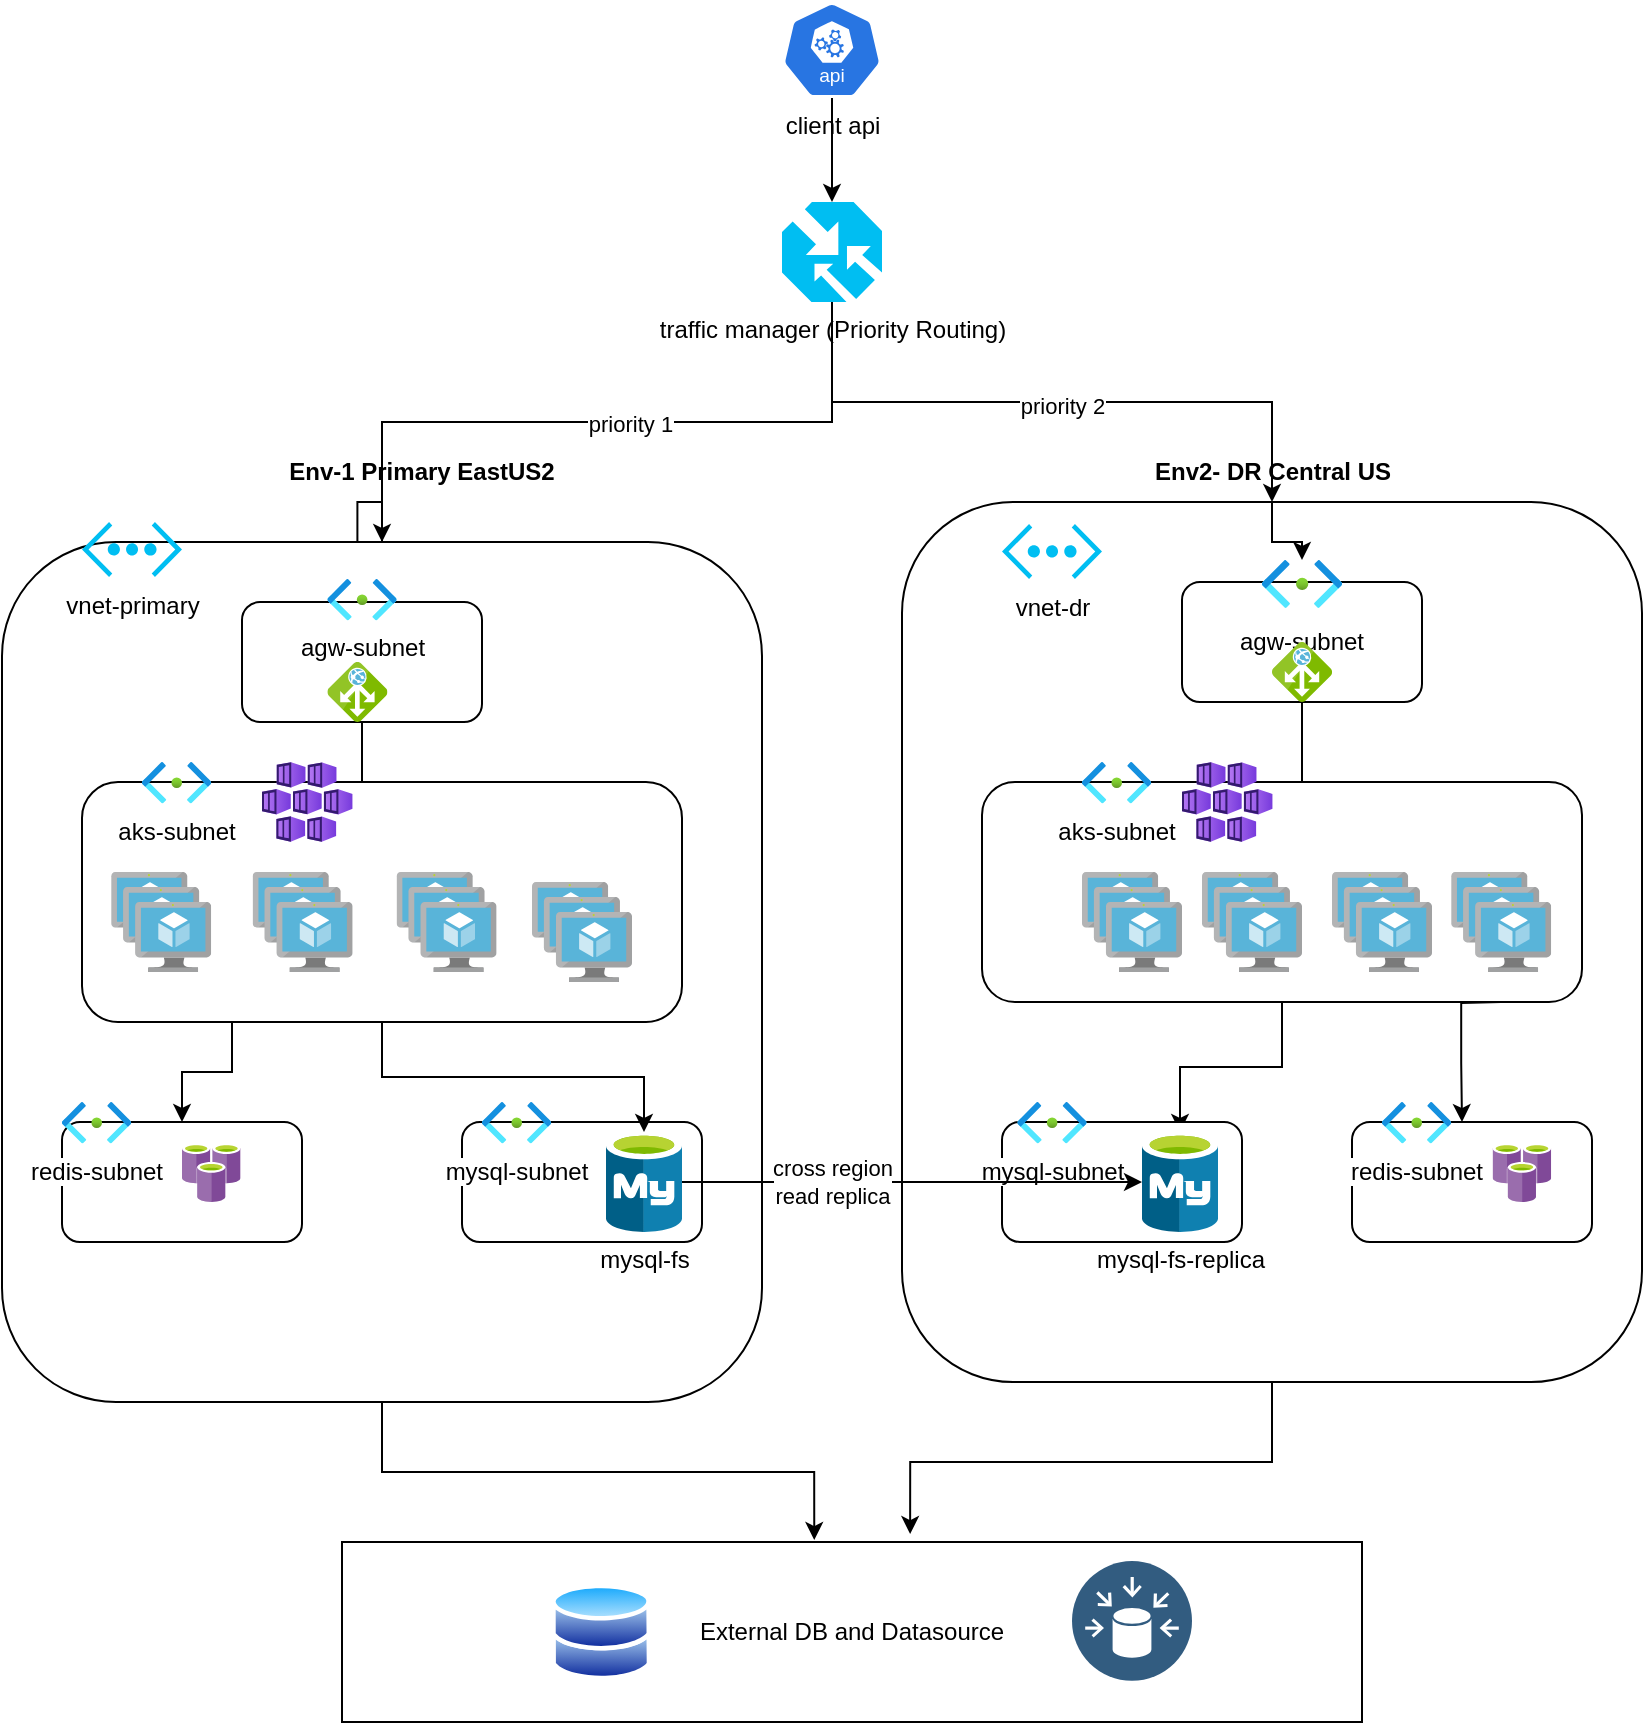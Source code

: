 <mxfile version="26.0.9">
  <diagram name="Page-1" id="Sg_hZRJLPUr5eI2K1Xg5">
    <mxGraphModel dx="1354" dy="799" grid="1" gridSize="10" guides="1" tooltips="1" connect="1" arrows="1" fold="1" page="1" pageScale="1" pageWidth="850" pageHeight="1100" math="0" shadow="0">
      <root>
        <mxCell id="0" />
        <mxCell id="1" parent="0" />
        <mxCell id="7HKfpn0sQZz-MwSm2kJX-3" value="" style="edgeStyle=orthogonalEdgeStyle;rounded=0;orthogonalLoop=1;jettySize=auto;html=1;" edge="1" parent="1" source="7HKfpn0sQZz-MwSm2kJX-1" target="7HKfpn0sQZz-MwSm2kJX-2">
          <mxGeometry relative="1" as="geometry" />
        </mxCell>
        <mxCell id="7HKfpn0sQZz-MwSm2kJX-1" value="client api" style="aspect=fixed;sketch=0;html=1;dashed=0;whitespace=wrap;verticalLabelPosition=bottom;verticalAlign=top;fillColor=#2875E2;strokeColor=#ffffff;points=[[0.005,0.63,0],[0.1,0.2,0],[0.9,0.2,0],[0.5,0,0],[0.995,0.63,0],[0.72,0.99,0],[0.5,1,0],[0.28,0.99,0]];shape=mxgraph.kubernetes.icon2;kubernetesLabel=1;prIcon=api" vertex="1" parent="1">
          <mxGeometry x="410" y="30" width="50" height="48" as="geometry" />
        </mxCell>
        <mxCell id="7HKfpn0sQZz-MwSm2kJX-17" style="edgeStyle=orthogonalEdgeStyle;rounded=0;orthogonalLoop=1;jettySize=auto;html=1;exitX=0.5;exitY=1;exitDx=0;exitDy=0;exitPerimeter=0;entryX=0.5;entryY=0;entryDx=0;entryDy=0;" edge="1" parent="1" source="7HKfpn0sQZz-MwSm2kJX-2" target="7HKfpn0sQZz-MwSm2kJX-6">
          <mxGeometry relative="1" as="geometry">
            <Array as="points">
              <mxPoint x="435" y="240" />
              <mxPoint x="210" y="240" />
            </Array>
          </mxGeometry>
        </mxCell>
        <mxCell id="7HKfpn0sQZz-MwSm2kJX-18" value="priority 1" style="edgeLabel;html=1;align=center;verticalAlign=middle;resizable=0;points=[];" vertex="1" connectable="0" parent="7HKfpn0sQZz-MwSm2kJX-17">
          <mxGeometry x="-0.067" y="1" relative="1" as="geometry">
            <mxPoint as="offset" />
          </mxGeometry>
        </mxCell>
        <mxCell id="7HKfpn0sQZz-MwSm2kJX-19" style="edgeStyle=orthogonalEdgeStyle;rounded=0;orthogonalLoop=1;jettySize=auto;html=1;exitX=0.5;exitY=1;exitDx=0;exitDy=0;exitPerimeter=0;entryX=0.5;entryY=0;entryDx=0;entryDy=0;" edge="1" parent="1" source="7HKfpn0sQZz-MwSm2kJX-2" target="7HKfpn0sQZz-MwSm2kJX-7">
          <mxGeometry relative="1" as="geometry" />
        </mxCell>
        <mxCell id="7HKfpn0sQZz-MwSm2kJX-20" value="priority 2" style="edgeLabel;html=1;align=center;verticalAlign=middle;resizable=0;points=[];" vertex="1" connectable="0" parent="7HKfpn0sQZz-MwSm2kJX-19">
          <mxGeometry x="0.029" y="-2" relative="1" as="geometry">
            <mxPoint as="offset" />
          </mxGeometry>
        </mxCell>
        <mxCell id="7HKfpn0sQZz-MwSm2kJX-2" value="traffic manager (Priority Routing)&lt;div&gt;&lt;br&gt;&lt;/div&gt;" style="verticalLabelPosition=bottom;html=1;verticalAlign=top;align=center;strokeColor=none;fillColor=#00BEF2;shape=mxgraph.azure.traffic_manager;pointerEvents=1;" vertex="1" parent="1">
          <mxGeometry x="410" y="130" width="50" height="50" as="geometry" />
        </mxCell>
        <mxCell id="7HKfpn0sQZz-MwSm2kJX-64" style="edgeStyle=orthogonalEdgeStyle;rounded=0;orthogonalLoop=1;jettySize=auto;html=1;exitX=0.5;exitY=0;exitDx=0;exitDy=0;" edge="1" parent="1" source="7HKfpn0sQZz-MwSm2kJX-6" target="7HKfpn0sQZz-MwSm2kJX-31">
          <mxGeometry relative="1" as="geometry" />
        </mxCell>
        <mxCell id="7HKfpn0sQZz-MwSm2kJX-6" value="" style="rounded=1;whiteSpace=wrap;html=1;" vertex="1" parent="1">
          <mxGeometry x="20" y="300" width="380" height="430" as="geometry" />
        </mxCell>
        <mxCell id="7HKfpn0sQZz-MwSm2kJX-7" value="" style="rounded=1;whiteSpace=wrap;html=1;" vertex="1" parent="1">
          <mxGeometry x="470" y="280" width="370" height="440" as="geometry" />
        </mxCell>
        <mxCell id="7HKfpn0sQZz-MwSm2kJX-8" value="vnet-primary" style="verticalLabelPosition=bottom;html=1;verticalAlign=top;align=center;strokeColor=none;fillColor=#00BEF2;shape=mxgraph.azure.virtual_network;pointerEvents=1;" vertex="1" parent="1">
          <mxGeometry x="60" y="290" width="50" height="27.5" as="geometry" />
        </mxCell>
        <mxCell id="7HKfpn0sQZz-MwSm2kJX-9" value="vnet-dr" style="verticalLabelPosition=bottom;html=1;verticalAlign=top;align=center;strokeColor=none;fillColor=#00BEF2;shape=mxgraph.azure.virtual_network;pointerEvents=1;" vertex="1" parent="1">
          <mxGeometry x="520" y="291" width="50" height="27.5" as="geometry" />
        </mxCell>
        <mxCell id="7HKfpn0sQZz-MwSm2kJX-15" value="&lt;b&gt;Env-1 Primary EastUS2&lt;/b&gt;" style="text;html=1;align=center;verticalAlign=middle;whiteSpace=wrap;rounded=0;" vertex="1" parent="1">
          <mxGeometry x="150" y="240" width="160" height="50" as="geometry" />
        </mxCell>
        <mxCell id="7HKfpn0sQZz-MwSm2kJX-68" style="edgeStyle=orthogonalEdgeStyle;rounded=0;orthogonalLoop=1;jettySize=auto;html=1;" edge="1" parent="1" source="7HKfpn0sQZz-MwSm2kJX-16" target="7HKfpn0sQZz-MwSm2kJX-28">
          <mxGeometry relative="1" as="geometry">
            <Array as="points">
              <mxPoint x="655" y="300" />
              <mxPoint x="670" y="300" />
            </Array>
          </mxGeometry>
        </mxCell>
        <mxCell id="7HKfpn0sQZz-MwSm2kJX-16" value="&lt;b&gt;Env2- DR Central US&lt;/b&gt;" style="text;html=1;align=center;verticalAlign=middle;resizable=0;points=[];autosize=1;strokeColor=none;fillColor=none;" vertex="1" parent="1">
          <mxGeometry x="585" y="250" width="140" height="30" as="geometry" />
        </mxCell>
        <mxCell id="7HKfpn0sQZz-MwSm2kJX-65" value="" style="edgeStyle=orthogonalEdgeStyle;rounded=0;orthogonalLoop=1;jettySize=auto;html=1;" edge="1" parent="1" source="7HKfpn0sQZz-MwSm2kJX-23" target="7HKfpn0sQZz-MwSm2kJX-56">
          <mxGeometry relative="1" as="geometry" />
        </mxCell>
        <mxCell id="7HKfpn0sQZz-MwSm2kJX-23" value="" style="rounded=1;whiteSpace=wrap;html=1;" vertex="1" parent="1">
          <mxGeometry x="140" y="330" width="120" height="60" as="geometry" />
        </mxCell>
        <mxCell id="7HKfpn0sQZz-MwSm2kJX-26" value="agw-subnet" style="image;aspect=fixed;html=1;points=[];align=center;fontSize=12;image=img/lib/azure2/networking/Subnet.svg;" vertex="1" parent="1">
          <mxGeometry x="182.7" y="318.5" width="34.6" height="20.72" as="geometry" />
        </mxCell>
        <mxCell id="7HKfpn0sQZz-MwSm2kJX-69" value="" style="edgeStyle=orthogonalEdgeStyle;rounded=0;orthogonalLoop=1;jettySize=auto;html=1;" edge="1" parent="1" source="7HKfpn0sQZz-MwSm2kJX-27" target="7HKfpn0sQZz-MwSm2kJX-59">
          <mxGeometry relative="1" as="geometry" />
        </mxCell>
        <mxCell id="7HKfpn0sQZz-MwSm2kJX-27" value="agw-subnet" style="rounded=1;whiteSpace=wrap;html=1;" vertex="1" parent="1">
          <mxGeometry x="610" y="320" width="120" height="60" as="geometry" />
        </mxCell>
        <mxCell id="7HKfpn0sQZz-MwSm2kJX-28" value="" style="image;aspect=fixed;html=1;points=[];align=center;fontSize=12;image=img/lib/azure2/networking/Subnet.svg;" vertex="1" parent="1">
          <mxGeometry x="650" y="309" width="40" height="23.95" as="geometry" />
        </mxCell>
        <mxCell id="7HKfpn0sQZz-MwSm2kJX-31" value="" style="image;sketch=0;aspect=fixed;html=1;points=[];align=center;fontSize=12;image=img/lib/mscae/Application_Gateway.svg;" vertex="1" parent="1">
          <mxGeometry x="182.7" y="360" width="30" height="30" as="geometry" />
        </mxCell>
        <mxCell id="7HKfpn0sQZz-MwSm2kJX-32" value="" style="image;sketch=0;aspect=fixed;html=1;points=[];align=center;fontSize=12;image=img/lib/mscae/Application_Gateway.svg;" vertex="1" parent="1">
          <mxGeometry x="655" y="350" width="30" height="30" as="geometry" />
        </mxCell>
        <mxCell id="7HKfpn0sQZz-MwSm2kJX-67" style="edgeStyle=orthogonalEdgeStyle;rounded=0;orthogonalLoop=1;jettySize=auto;html=1;exitX=0.25;exitY=1;exitDx=0;exitDy=0;entryX=0.5;entryY=0;entryDx=0;entryDy=0;" edge="1" parent="1" source="7HKfpn0sQZz-MwSm2kJX-33" target="7HKfpn0sQZz-MwSm2kJX-39">
          <mxGeometry relative="1" as="geometry" />
        </mxCell>
        <mxCell id="7HKfpn0sQZz-MwSm2kJX-33" value="" style="rounded=1;whiteSpace=wrap;html=1;" vertex="1" parent="1">
          <mxGeometry x="60" y="420" width="300" height="120" as="geometry" />
        </mxCell>
        <mxCell id="7HKfpn0sQZz-MwSm2kJX-70" style="edgeStyle=orthogonalEdgeStyle;rounded=0;orthogonalLoop=1;jettySize=auto;html=1;exitX=0.5;exitY=1;exitDx=0;exitDy=0;" edge="1" parent="1" source="7HKfpn0sQZz-MwSm2kJX-34" target="7HKfpn0sQZz-MwSm2kJX-46">
          <mxGeometry relative="1" as="geometry" />
        </mxCell>
        <mxCell id="7HKfpn0sQZz-MwSm2kJX-34" value="" style="rounded=1;whiteSpace=wrap;html=1;" vertex="1" parent="1">
          <mxGeometry x="510" y="420" width="300" height="110" as="geometry" />
        </mxCell>
        <mxCell id="7HKfpn0sQZz-MwSm2kJX-35" value="aks-subnet" style="image;aspect=fixed;html=1;points=[];align=center;fontSize=12;image=img/lib/azure2/networking/Subnet.svg;" vertex="1" parent="1">
          <mxGeometry x="90.0" y="410" width="34.6" height="20.72" as="geometry" />
        </mxCell>
        <mxCell id="7HKfpn0sQZz-MwSm2kJX-36" value="aks-subnet" style="image;aspect=fixed;html=1;points=[];align=center;fontSize=12;image=img/lib/azure2/networking/Subnet.svg;" vertex="1" parent="1">
          <mxGeometry x="560" y="410" width="34.6" height="20.72" as="geometry" />
        </mxCell>
        <mxCell id="7HKfpn0sQZz-MwSm2kJX-37" value="" style="rounded=1;whiteSpace=wrap;html=1;" vertex="1" parent="1">
          <mxGeometry x="250" y="590" width="120" height="60" as="geometry" />
        </mxCell>
        <mxCell id="7HKfpn0sQZz-MwSm2kJX-38" value="" style="rounded=1;whiteSpace=wrap;html=1;" vertex="1" parent="1">
          <mxGeometry x="520" y="590" width="120" height="60" as="geometry" />
        </mxCell>
        <mxCell id="7HKfpn0sQZz-MwSm2kJX-39" value="" style="rounded=1;whiteSpace=wrap;html=1;" vertex="1" parent="1">
          <mxGeometry x="50" y="590" width="120" height="60" as="geometry" />
        </mxCell>
        <mxCell id="7HKfpn0sQZz-MwSm2kJX-40" value="" style="rounded=1;whiteSpace=wrap;html=1;" vertex="1" parent="1">
          <mxGeometry x="695" y="590" width="120" height="60" as="geometry" />
        </mxCell>
        <mxCell id="7HKfpn0sQZz-MwSm2kJX-41" value="redis-subnet" style="image;aspect=fixed;html=1;points=[];align=center;fontSize=12;image=img/lib/azure2/networking/Subnet.svg;" vertex="1" parent="1">
          <mxGeometry x="50.0" y="580" width="34.6" height="20.72" as="geometry" />
        </mxCell>
        <mxCell id="7HKfpn0sQZz-MwSm2kJX-42" value="mysql-subnet" style="image;aspect=fixed;html=1;points=[];align=center;fontSize=12;image=img/lib/azure2/networking/Subnet.svg;" vertex="1" parent="1">
          <mxGeometry x="260" y="580" width="34.6" height="20.72" as="geometry" />
        </mxCell>
        <mxCell id="7HKfpn0sQZz-MwSm2kJX-43" value="mysql-subnet" style="image;aspect=fixed;html=1;points=[];align=center;fontSize=12;image=img/lib/azure2/networking/Subnet.svg;" vertex="1" parent="1">
          <mxGeometry x="527.7" y="580" width="34.6" height="20.72" as="geometry" />
        </mxCell>
        <mxCell id="7HKfpn0sQZz-MwSm2kJX-44" value="redis-subnet" style="image;aspect=fixed;html=1;points=[];align=center;fontSize=12;image=img/lib/azure2/networking/Subnet.svg;" vertex="1" parent="1">
          <mxGeometry x="710" y="580" width="34.6" height="20.72" as="geometry" />
        </mxCell>
        <mxCell id="7HKfpn0sQZz-MwSm2kJX-45" value="mysql-fs" style="image;sketch=0;aspect=fixed;html=1;points=[];align=center;fontSize=12;image=img/lib/mscae/Azure_Database_for_MySQL_servers.svg;" vertex="1" parent="1">
          <mxGeometry x="322" y="595" width="38" height="50" as="geometry" />
        </mxCell>
        <mxCell id="7HKfpn0sQZz-MwSm2kJX-46" value="mysql-fs-replica" style="image;sketch=0;aspect=fixed;html=1;points=[];align=center;fontSize=12;image=img/lib/mscae/Azure_Database_for_MySQL_servers.svg;" vertex="1" parent="1">
          <mxGeometry x="590" y="595" width="38" height="50" as="geometry" />
        </mxCell>
        <mxCell id="7HKfpn0sQZz-MwSm2kJX-48" style="edgeStyle=orthogonalEdgeStyle;rounded=0;orthogonalLoop=1;jettySize=auto;html=1;entryX=0;entryY=0.5;entryDx=0;entryDy=0;entryPerimeter=0;" edge="1" parent="1" source="7HKfpn0sQZz-MwSm2kJX-45" target="7HKfpn0sQZz-MwSm2kJX-46">
          <mxGeometry relative="1" as="geometry" />
        </mxCell>
        <mxCell id="7HKfpn0sQZz-MwSm2kJX-49" value="cross region&lt;div&gt;read replica&lt;/div&gt;" style="edgeLabel;html=1;align=center;verticalAlign=middle;resizable=0;points=[];" vertex="1" connectable="0" parent="7HKfpn0sQZz-MwSm2kJX-48">
          <mxGeometry x="-0.313" y="1" relative="1" as="geometry">
            <mxPoint x="-4" y="1" as="offset" />
          </mxGeometry>
        </mxCell>
        <mxCell id="7HKfpn0sQZz-MwSm2kJX-50" value="" style="image;aspect=fixed;html=1;points=[];align=center;fontSize=12;image=img/lib/azure2/compute/Kubernetes_Services.svg;" vertex="1" parent="1">
          <mxGeometry x="150" y="410" width="45.33" height="40" as="geometry" />
        </mxCell>
        <mxCell id="7HKfpn0sQZz-MwSm2kJX-51" value="" style="image;aspect=fixed;html=1;points=[];align=center;fontSize=12;image=img/lib/azure2/compute/Kubernetes_Services.svg;" vertex="1" parent="1">
          <mxGeometry x="610" y="410" width="45.33" height="40" as="geometry" />
        </mxCell>
        <mxCell id="7HKfpn0sQZz-MwSm2kJX-52" value="" style="image;sketch=0;aspect=fixed;html=1;points=[];align=center;fontSize=12;image=img/lib/mscae/VM_Scale_Set.svg;" vertex="1" parent="1">
          <mxGeometry x="74.6" y="465" width="50" height="50" as="geometry" />
        </mxCell>
        <mxCell id="7HKfpn0sQZz-MwSm2kJX-54" value="" style="image;sketch=0;aspect=fixed;html=1;points=[];align=center;fontSize=12;image=img/lib/mscae/VM_Scale_Set.svg;" vertex="1" parent="1">
          <mxGeometry x="217.3" y="465" width="50" height="50" as="geometry" />
        </mxCell>
        <mxCell id="7HKfpn0sQZz-MwSm2kJX-55" value="" style="image;sketch=0;aspect=fixed;html=1;points=[];align=center;fontSize=12;image=img/lib/mscae/VM_Scale_Set.svg;" vertex="1" parent="1">
          <mxGeometry x="285" y="470" width="50" height="50" as="geometry" />
        </mxCell>
        <mxCell id="7HKfpn0sQZz-MwSm2kJX-56" value="" style="image;sketch=0;aspect=fixed;html=1;points=[];align=center;fontSize=12;image=img/lib/mscae/VM_Scale_Set.svg;" vertex="1" parent="1">
          <mxGeometry x="145.33" y="465" width="50" height="50" as="geometry" />
        </mxCell>
        <mxCell id="7HKfpn0sQZz-MwSm2kJX-57" value="" style="image;sketch=0;aspect=fixed;html=1;points=[];align=center;fontSize=12;image=img/lib/mscae/VM_Scale_Set.svg;" vertex="1" parent="1">
          <mxGeometry x="560" y="465" width="50" height="50" as="geometry" />
        </mxCell>
        <mxCell id="7HKfpn0sQZz-MwSm2kJX-58" value="" style="image;sketch=0;aspect=fixed;html=1;points=[];align=center;fontSize=12;image=img/lib/mscae/VM_Scale_Set.svg;" vertex="1" parent="1">
          <mxGeometry x="620" y="465" width="50" height="50" as="geometry" />
        </mxCell>
        <mxCell id="7HKfpn0sQZz-MwSm2kJX-59" value="" style="image;sketch=0;aspect=fixed;html=1;points=[];align=center;fontSize=12;image=img/lib/mscae/VM_Scale_Set.svg;" vertex="1" parent="1">
          <mxGeometry x="685" y="465" width="50" height="50" as="geometry" />
        </mxCell>
        <mxCell id="7HKfpn0sQZz-MwSm2kJX-60" value="" style="image;sketch=0;aspect=fixed;html=1;points=[];align=center;fontSize=12;image=img/lib/mscae/VM_Scale_Set.svg;" vertex="1" parent="1">
          <mxGeometry x="744.6" y="465" width="50" height="50" as="geometry" />
        </mxCell>
        <mxCell id="7HKfpn0sQZz-MwSm2kJX-61" value="" style="image;sketch=0;aspect=fixed;html=1;points=[];align=center;fontSize=12;image=img/lib/mscae/Azure_Cache_for_Redis.svg;" vertex="1" parent="1">
          <mxGeometry x="110" y="600.72" width="29.28" height="29.28" as="geometry" />
        </mxCell>
        <mxCell id="7HKfpn0sQZz-MwSm2kJX-62" value="" style="image;sketch=0;aspect=fixed;html=1;points=[];align=center;fontSize=12;image=img/lib/mscae/Azure_Cache_for_Redis.svg;" vertex="1" parent="1">
          <mxGeometry x="765.32" y="600.72" width="29.28" height="29.28" as="geometry" />
        </mxCell>
        <mxCell id="7HKfpn0sQZz-MwSm2kJX-66" style="edgeStyle=orthogonalEdgeStyle;rounded=0;orthogonalLoop=1;jettySize=auto;html=1;" edge="1" parent="1" source="7HKfpn0sQZz-MwSm2kJX-33" target="7HKfpn0sQZz-MwSm2kJX-45">
          <mxGeometry relative="1" as="geometry" />
        </mxCell>
        <mxCell id="7HKfpn0sQZz-MwSm2kJX-71" style="edgeStyle=orthogonalEdgeStyle;rounded=0;orthogonalLoop=1;jettySize=auto;html=1;exitX=0.25;exitY=1;exitDx=0;exitDy=0;" edge="1" parent="1">
          <mxGeometry relative="1" as="geometry">
            <mxPoint x="769.6" y="530" as="sourcePoint" />
            <mxPoint x="750" y="590" as="targetPoint" />
            <Array as="points" />
          </mxGeometry>
        </mxCell>
        <mxCell id="7HKfpn0sQZz-MwSm2kJX-72" style="edgeStyle=orthogonalEdgeStyle;rounded=0;orthogonalLoop=1;jettySize=auto;html=1;exitX=0.5;exitY=1;exitDx=0;exitDy=0;" edge="1" parent="1" source="7HKfpn0sQZz-MwSm2kJX-6" target="7HKfpn0sQZz-MwSm2kJX-6">
          <mxGeometry relative="1" as="geometry" />
        </mxCell>
        <mxCell id="7HKfpn0sQZz-MwSm2kJX-73" value="External DB and Datasource" style="rounded=0;whiteSpace=wrap;html=1;" vertex="1" parent="1">
          <mxGeometry x="190" y="800" width="510" height="90" as="geometry" />
        </mxCell>
        <mxCell id="7HKfpn0sQZz-MwSm2kJX-74" value="" style="image;aspect=fixed;perimeter=ellipsePerimeter;html=1;align=center;shadow=0;dashed=0;spacingTop=3;image=img/lib/active_directory/databases.svg;" vertex="1" parent="1">
          <mxGeometry x="294.6" y="820.5" width="50" height="49" as="geometry" />
        </mxCell>
        <mxCell id="7HKfpn0sQZz-MwSm2kJX-75" value="" style="image;aspect=fixed;perimeter=ellipsePerimeter;html=1;align=center;shadow=0;dashed=0;fontColor=#4277BB;labelBackgroundColor=default;fontSize=12;spacingTop=3;image=img/lib/ibm/data/data_sources.svg;" vertex="1" parent="1">
          <mxGeometry x="555" y="809.5" width="60" height="60" as="geometry" />
        </mxCell>
        <mxCell id="7HKfpn0sQZz-MwSm2kJX-76" style="edgeStyle=orthogonalEdgeStyle;rounded=0;orthogonalLoop=1;jettySize=auto;html=1;exitX=0.5;exitY=1;exitDx=0;exitDy=0;entryX=0.463;entryY=-0.011;entryDx=0;entryDy=0;entryPerimeter=0;" edge="1" parent="1" source="7HKfpn0sQZz-MwSm2kJX-6" target="7HKfpn0sQZz-MwSm2kJX-73">
          <mxGeometry relative="1" as="geometry" />
        </mxCell>
        <mxCell id="7HKfpn0sQZz-MwSm2kJX-77" style="edgeStyle=orthogonalEdgeStyle;rounded=0;orthogonalLoop=1;jettySize=auto;html=1;exitX=0.5;exitY=1;exitDx=0;exitDy=0;entryX=0.557;entryY=-0.044;entryDx=0;entryDy=0;entryPerimeter=0;" edge="1" parent="1" source="7HKfpn0sQZz-MwSm2kJX-7" target="7HKfpn0sQZz-MwSm2kJX-73">
          <mxGeometry relative="1" as="geometry" />
        </mxCell>
      </root>
    </mxGraphModel>
  </diagram>
</mxfile>
